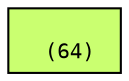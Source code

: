 digraph {
	graph [size="12,12"]
	node [align=left fontname=monospace fontsize=10 height=0.2 ranksep=0.1 shape=box style=filled]
	140199127588528 [label="
 (64)" fillcolor=darkolivegreen1]
}
